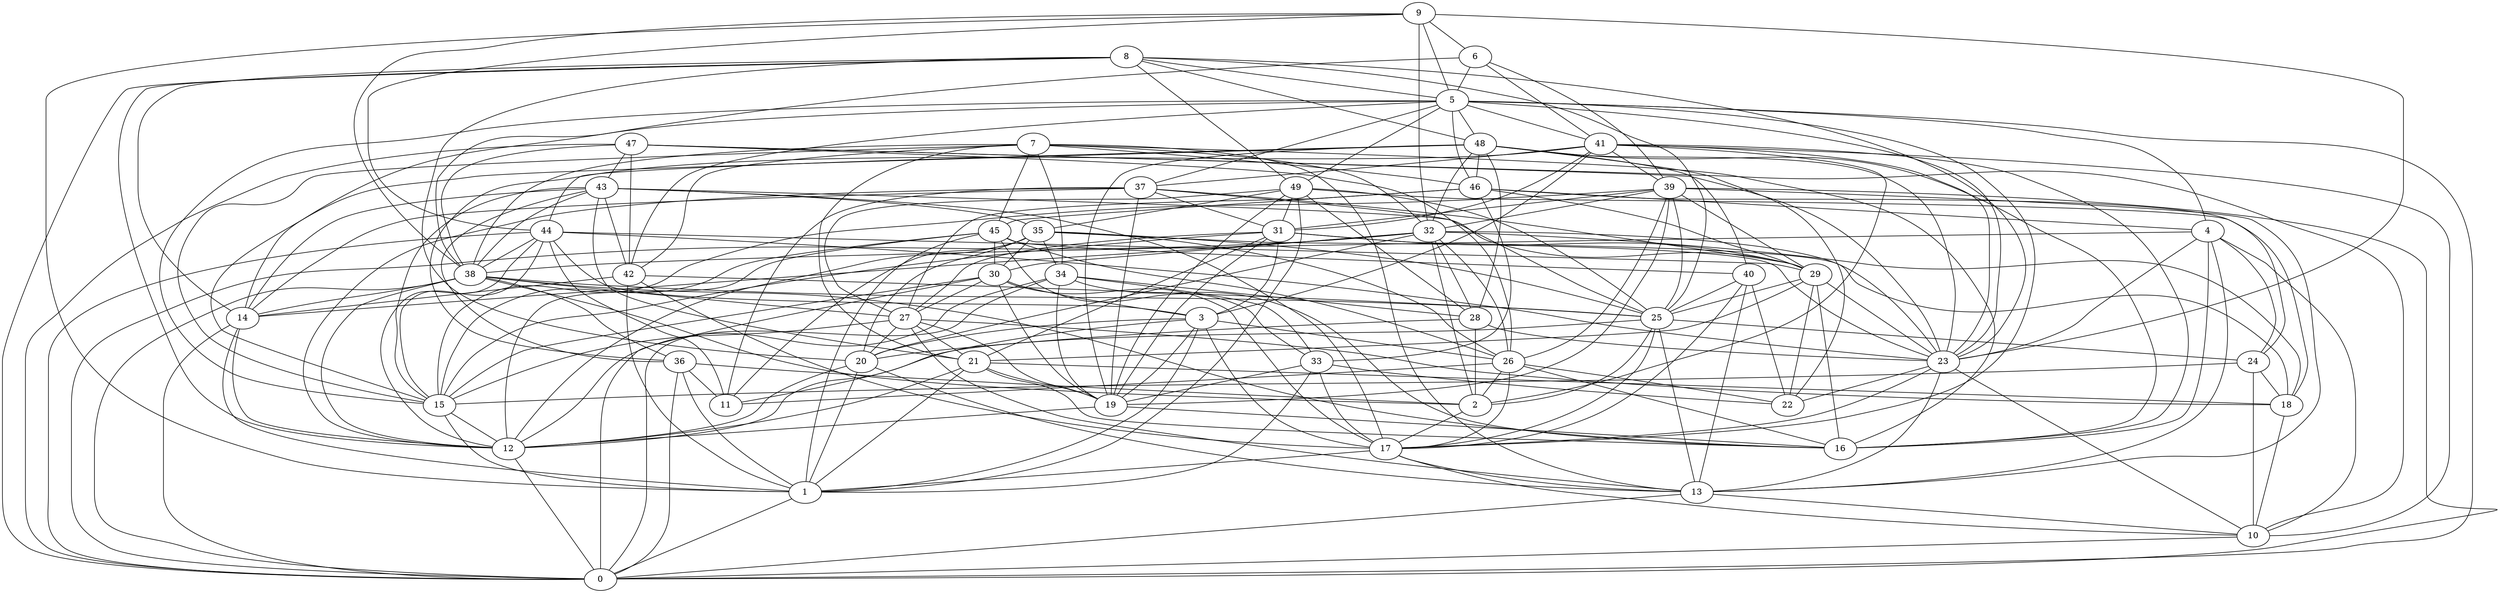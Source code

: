 digraph GG_graph {

subgraph G_graph {
edge [color = black]
"48" -> "15" [dir = none]
"48" -> "40" [dir = none]
"48" -> "16" [dir = none]
"48" -> "19" [dir = none]
"48" -> "22" [dir = none]
"48" -> "23" [dir = none]
"37" -> "11" [dir = none]
"37" -> "19" [dir = none]
"23" -> "22" [dir = none]
"21" -> "12" [dir = none]
"21" -> "18" [dir = none]
"21" -> "16" [dir = none]
"21" -> "19" [dir = none]
"46" -> "24" [dir = none]
"46" -> "33" [dir = none]
"46" -> "27" [dir = none]
"27" -> "21" [dir = none]
"35" -> "11" [dir = none]
"35" -> "23" [dir = none]
"35" -> "25" [dir = none]
"35" -> "34" [dir = none]
"32" -> "30" [dir = none]
"26" -> "2" [dir = none]
"26" -> "11" [dir = none]
"49" -> "19" [dir = none]
"49" -> "25" [dir = none]
"49" -> "1" [dir = none]
"42" -> "1" [dir = none]
"42" -> "17" [dir = none]
"42" -> "14" [dir = none]
"44" -> "38" [dir = none]
"44" -> "15" [dir = none]
"15" -> "12" [dir = none]
"31" -> "18" [dir = none]
"31" -> "19" [dir = none]
"38" -> "2" [dir = none]
"38" -> "0" [dir = none]
"38" -> "25" [dir = none]
"38" -> "36" [dir = none]
"38" -> "16" [dir = none]
"8" -> "25" [dir = none]
"8" -> "0" [dir = none]
"8" -> "5" [dir = none]
"24" -> "18" [dir = none]
"18" -> "10" [dir = none]
"29" -> "23" [dir = none]
"43" -> "14" [dir = none]
"43" -> "36" [dir = none]
"43" -> "29" [dir = none]
"40" -> "13" [dir = none]
"40" -> "17" [dir = none]
"40" -> "22" [dir = none]
"36" -> "1" [dir = none]
"9" -> "23" [dir = none]
"9" -> "38" [dir = none]
"4" -> "38" [dir = none]
"4" -> "16" [dir = none]
"4" -> "10" [dir = none]
"4" -> "24" [dir = none]
"47" -> "43" [dir = none]
"47" -> "0" [dir = none]
"19" -> "16" [dir = none]
"45" -> "26" [dir = none]
"45" -> "1" [dir = none]
"45" -> "40" [dir = none]
"45" -> "30" [dir = none]
"3" -> "26" [dir = none]
"3" -> "19" [dir = none]
"30" -> "15" [dir = none]
"30" -> "19" [dir = none]
"30" -> "17" [dir = none]
"30" -> "27" [dir = none]
"6" -> "38" [dir = none]
"6" -> "41" [dir = none]
"5" -> "48" [dir = none]
"5" -> "17" [dir = none]
"5" -> "41" [dir = none]
"20" -> "13" [dir = none]
"20" -> "1" [dir = none]
"33" -> "17" [dir = none]
"33" -> "19" [dir = none]
"33" -> "1" [dir = none]
"41" -> "23" [dir = none]
"41" -> "2" [dir = none]
"41" -> "10" [dir = none]
"28" -> "23" [dir = none]
"7" -> "34" [dir = none]
"7" -> "21" [dir = none]
"7" -> "38" [dir = none]
"14" -> "1" [dir = none]
"14" -> "0" [dir = none]
"34" -> "28" [dir = none]
"25" -> "17" [dir = none]
"39" -> "32" [dir = none]
"39" -> "25" [dir = none]
"39" -> "13" [dir = none]
"39" -> "0" [dir = none]
"39" -> "15" [dir = none]
"48" -> "32" [dir = none]
"13" -> "0" [dir = none]
"8" -> "20" [dir = none]
"4" -> "23" [dir = none]
"3" -> "17" [dir = none]
"5" -> "23" [dir = none]
"17" -> "1" [dir = none]
"32" -> "14" [dir = none]
"7" -> "42" [dir = none]
"44" -> "11" [dir = none]
"45" -> "33" [dir = none]
"26" -> "16" [dir = none]
"37" -> "29" [dir = none]
"29" -> "25" [dir = none]
"39" -> "19" [dir = none]
"13" -> "10" [dir = none]
"20" -> "12" [dir = none]
"6" -> "5" [dir = none]
"10" -> "0" [dir = none]
"8" -> "48" [dir = none]
"21" -> "1" [dir = none]
"9" -> "44" [dir = none]
"46" -> "29" [dir = none]
"23" -> "13" [dir = none]
"14" -> "12" [dir = none]
"32" -> "26" [dir = none]
"25" -> "11" [dir = none]
"5" -> "49" [dir = none]
"2" -> "17" [dir = none]
"27" -> "20" [dir = none]
"41" -> "39" [dir = none]
"25" -> "13" [dir = none]
"36" -> "11" [dir = none]
"12" -> "0" [dir = none]
"27" -> "18" [dir = none]
"42" -> "25" [dir = none]
"41" -> "31" [dir = none]
"9" -> "6" [dir = none]
"27" -> "19" [dir = none]
"31" -> "21" [dir = none]
"31" -> "29" [dir = none]
"41" -> "36" [dir = none]
"8" -> "14" [dir = none]
"41" -> "3" [dir = none]
"44" -> "3" [dir = none]
"29" -> "22" [dir = none]
"5" -> "37" [dir = none]
"9" -> "5" [dir = none]
"39" -> "26" [dir = none]
"35" -> "26" [dir = none]
"19" -> "12" [dir = none]
"5" -> "14" [dir = none]
"27" -> "13" [dir = none]
"8" -> "49" [dir = none]
"44" -> "0" [dir = none]
"5" -> "42" [dir = none]
"49" -> "27" [dir = none]
"32" -> "20" [dir = none]
"38" -> "27" [dir = none]
"8" -> "23" [dir = none]
"9" -> "32" [dir = none]
"37" -> "12" [dir = none]
"26" -> "17" [dir = none]
"35" -> "12" [dir = none]
"41" -> "16" [dir = none]
"36" -> "2" [dir = none]
"46" -> "45" [dir = none]
"27" -> "15" [dir = none]
"37" -> "14" [dir = none]
"49" -> "35" [dir = none]
"37" -> "31" [dir = none]
"49" -> "28" [dir = none]
"48" -> "44" [dir = none]
"28" -> "20" [dir = none]
"45" -> "12" [dir = none]
"15" -> "1" [dir = none]
"43" -> "42" [dir = none]
"43" -> "15" [dir = none]
"47" -> "10" [dir = none]
"26" -> "22" [dir = none]
"31" -> "27" [dir = none]
"32" -> "0" [dir = none]
"24" -> "15" [dir = none]
"48" -> "28" [dir = none]
"47" -> "23" [dir = none]
"40" -> "25" [dir = none]
"5" -> "4" [dir = none]
"32" -> "28" [dir = none]
"43" -> "21" [dir = none]
"34" -> "19" [dir = none]
"35" -> "30" [dir = none]
"34" -> "33" [dir = none]
"7" -> "16" [dir = none]
"5" -> "46" [dir = none]
"45" -> "15" [dir = none]
"36" -> "0" [dir = none]
"48" -> "46" [dir = none]
"34" -> "16" [dir = none]
"7" -> "15" [dir = none]
"37" -> "25" [dir = none]
"32" -> "18" [dir = none]
"47" -> "42" [dir = none]
"41" -> "37" [dir = none]
"1" -> "0" [dir = none]
"31" -> "3" [dir = none]
"32" -> "2" [dir = none]
"33" -> "22" [dir = none]
"7" -> "32" [dir = none]
"49" -> "18" [dir = none]
"3" -> "20" [dir = none]
"7" -> "46" [dir = none]
"29" -> "21" [dir = none]
"3" -> "12" [dir = none]
"3" -> "1" [dir = none]
"17" -> "10" [dir = none]
"5" -> "15" [dir = none]
"29" -> "16" [dir = none]
"28" -> "2" [dir = none]
"35" -> "20" [dir = none]
"34" -> "12" [dir = none]
"47" -> "26" [dir = none]
"9" -> "1" [dir = none]
"39" -> "31" [dir = none]
"46" -> "4" [dir = none]
"23" -> "17" [dir = none]
"6" -> "39" [dir = none]
"47" -> "38" [dir = none]
"30" -> "0" [dir = none]
"24" -> "10" [dir = none]
"7" -> "45" [dir = none]
"34" -> "0" [dir = none]
"25" -> "24" [dir = none]
"44" -> "23" [dir = none]
"23" -> "10" [dir = none]
"5" -> "0" [dir = none]
"4" -> "13" [dir = none]
"8" -> "12" [dir = none]
"17" -> "13" [dir = none]
"39" -> "29" [dir = none]
"44" -> "29" [dir = none]
"25" -> "2" [dir = none]
"44" -> "12" [dir = none]
"7" -> "13" [dir = none]
"30" -> "3" [dir = none]
"43" -> "38" [dir = none]
"38" -> "12" [dir = none]
"43" -> "35" [dir = none]
"49" -> "31" [dir = none]
"38" -> "14" [dir = none]
"43" -> "17" [dir = none]
"32" -> "23" [dir = none]
"31" -> "15" [dir = none]
}

}
